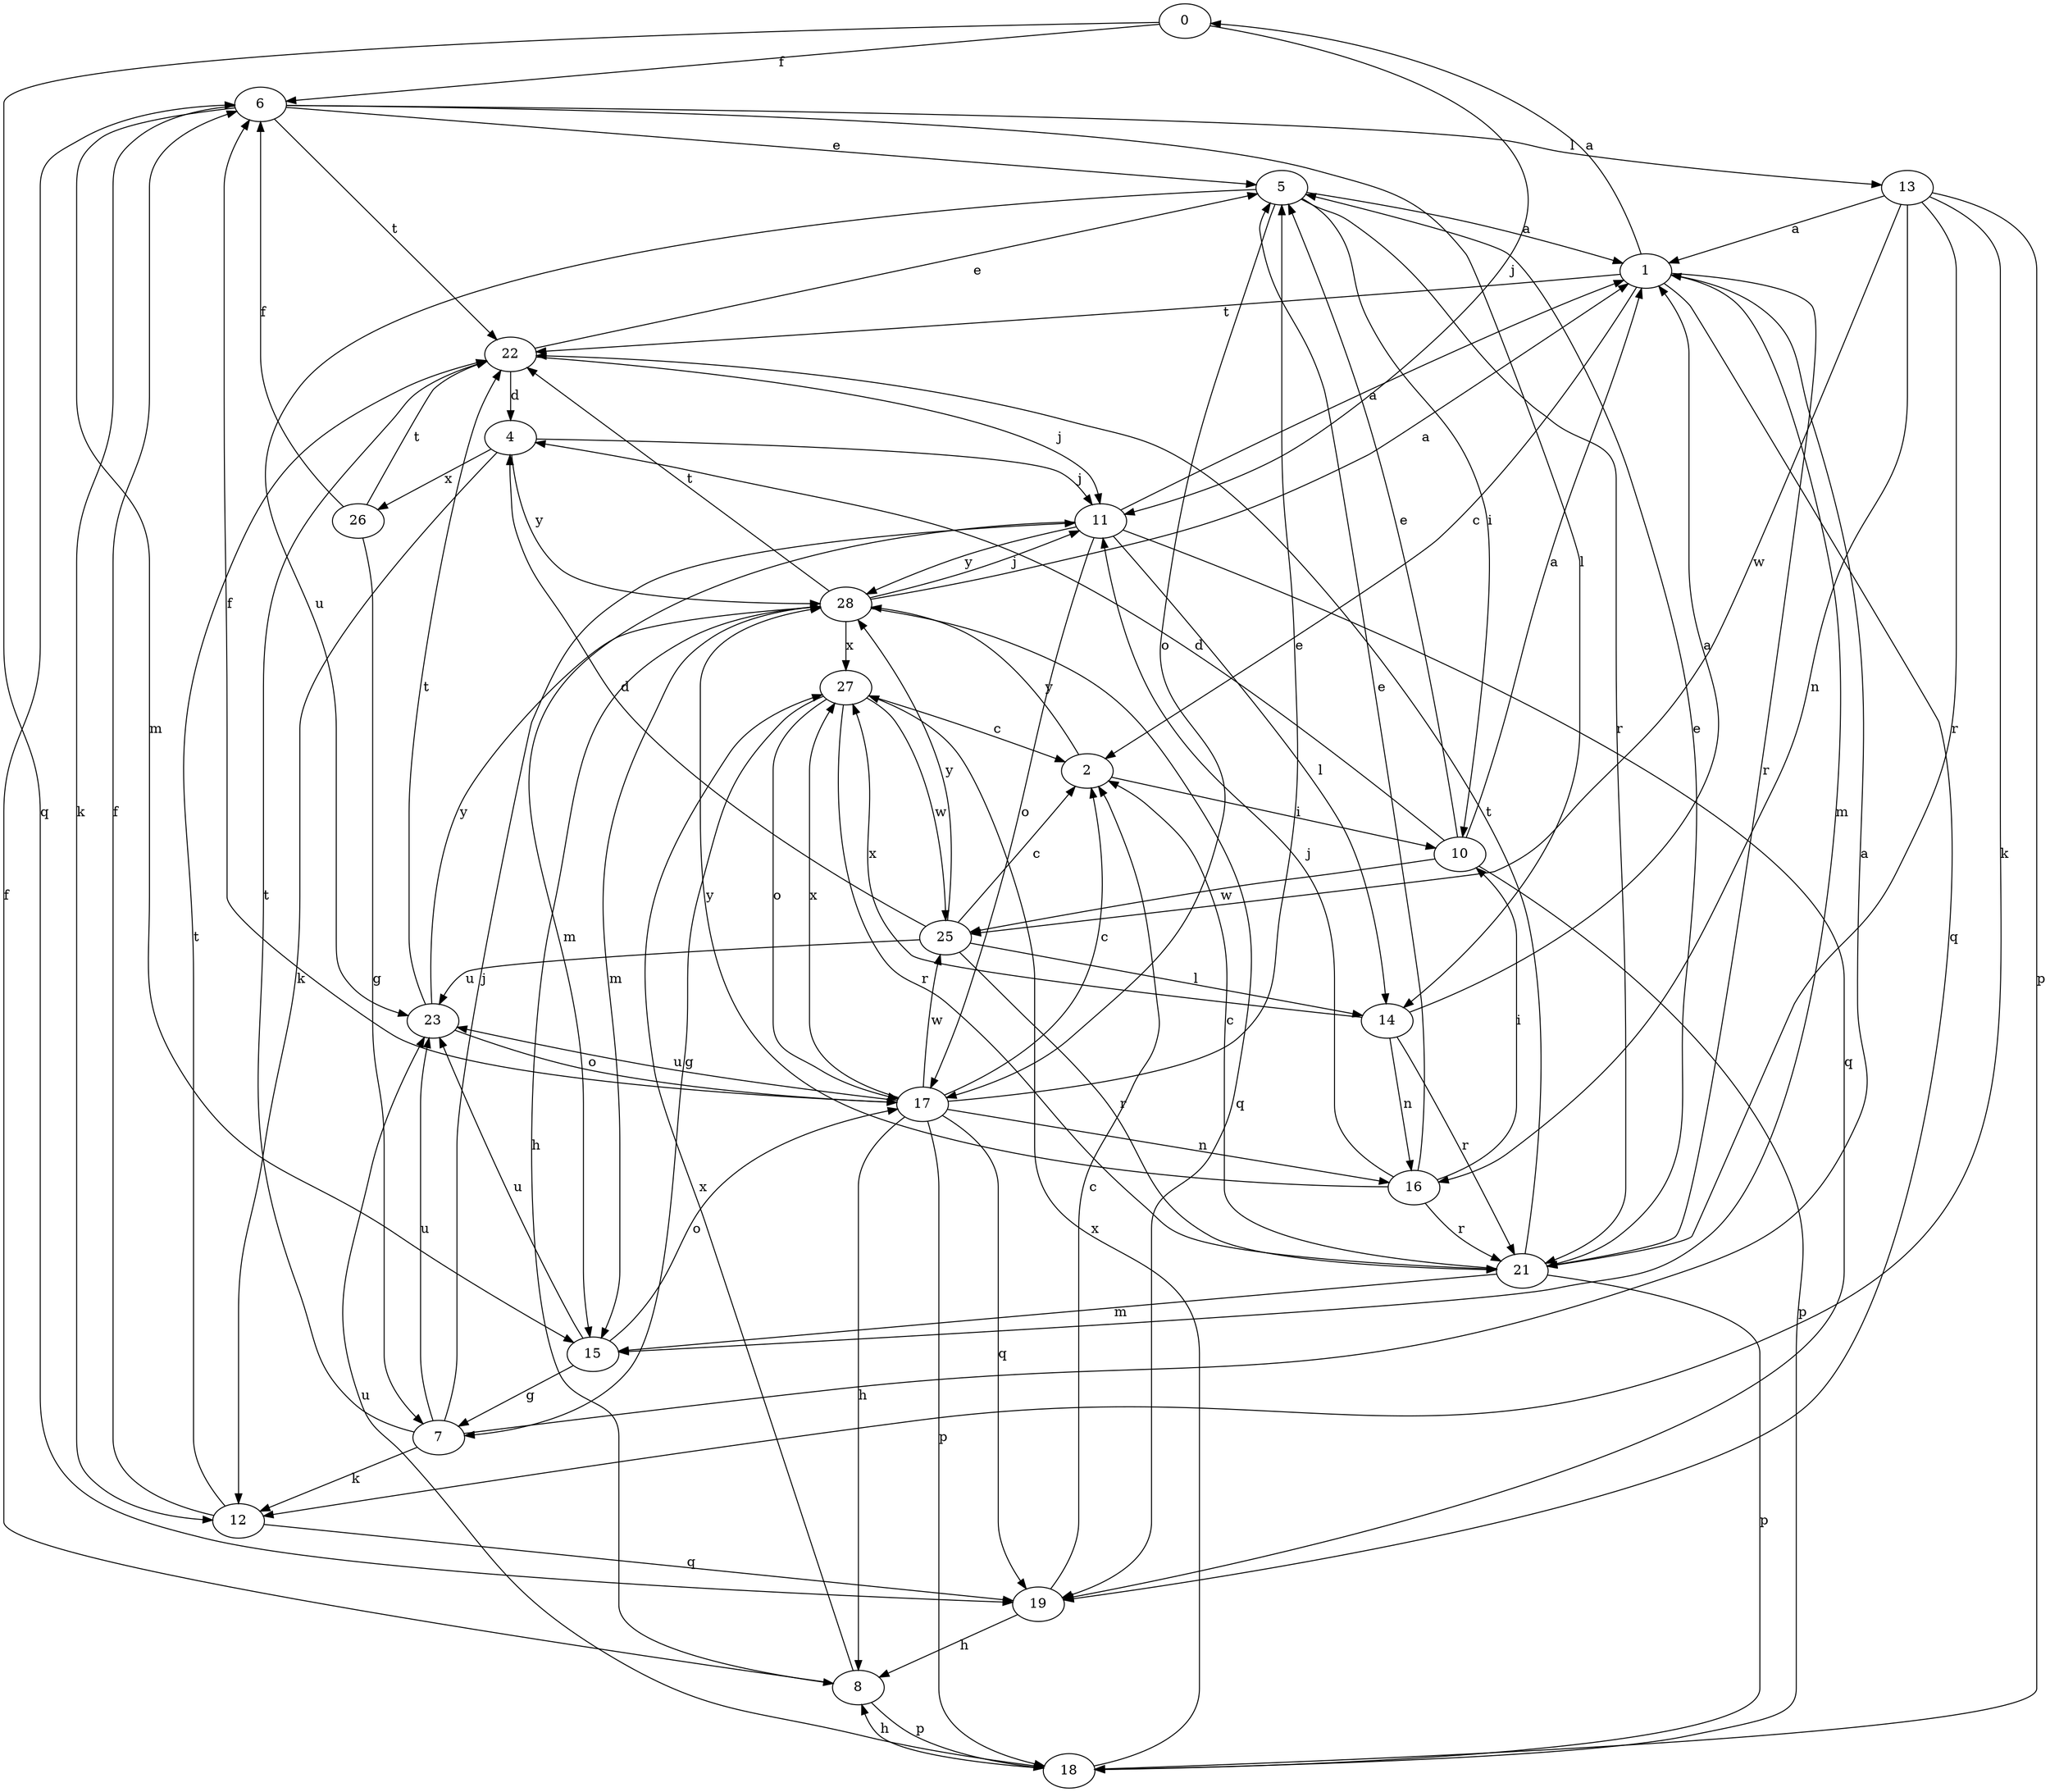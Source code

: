 strict digraph  {
0;
1;
2;
4;
5;
6;
7;
8;
10;
11;
12;
13;
14;
15;
16;
17;
18;
19;
21;
22;
23;
25;
26;
27;
28;
0 -> 6  [label=f];
0 -> 11  [label=j];
0 -> 19  [label=q];
1 -> 0  [label=a];
1 -> 2  [label=c];
1 -> 15  [label=m];
1 -> 19  [label=q];
1 -> 21  [label=r];
1 -> 22  [label=t];
2 -> 10  [label=i];
2 -> 28  [label=y];
4 -> 11  [label=j];
4 -> 12  [label=k];
4 -> 26  [label=x];
4 -> 28  [label=y];
5 -> 1  [label=a];
5 -> 10  [label=i];
5 -> 17  [label=o];
5 -> 21  [label=r];
5 -> 23  [label=u];
6 -> 5  [label=e];
6 -> 12  [label=k];
6 -> 13  [label=l];
6 -> 14  [label=l];
6 -> 15  [label=m];
6 -> 22  [label=t];
7 -> 1  [label=a];
7 -> 11  [label=j];
7 -> 12  [label=k];
7 -> 22  [label=t];
7 -> 23  [label=u];
8 -> 6  [label=f];
8 -> 18  [label=p];
8 -> 27  [label=x];
10 -> 1  [label=a];
10 -> 4  [label=d];
10 -> 5  [label=e];
10 -> 18  [label=p];
10 -> 25  [label=w];
11 -> 1  [label=a];
11 -> 14  [label=l];
11 -> 15  [label=m];
11 -> 17  [label=o];
11 -> 19  [label=q];
11 -> 28  [label=y];
12 -> 6  [label=f];
12 -> 19  [label=q];
12 -> 22  [label=t];
13 -> 1  [label=a];
13 -> 12  [label=k];
13 -> 16  [label=n];
13 -> 18  [label=p];
13 -> 21  [label=r];
13 -> 25  [label=w];
14 -> 1  [label=a];
14 -> 16  [label=n];
14 -> 21  [label=r];
14 -> 27  [label=x];
15 -> 7  [label=g];
15 -> 17  [label=o];
15 -> 23  [label=u];
16 -> 5  [label=e];
16 -> 10  [label=i];
16 -> 11  [label=j];
16 -> 21  [label=r];
16 -> 28  [label=y];
17 -> 2  [label=c];
17 -> 5  [label=e];
17 -> 6  [label=f];
17 -> 8  [label=h];
17 -> 16  [label=n];
17 -> 18  [label=p];
17 -> 19  [label=q];
17 -> 23  [label=u];
17 -> 25  [label=w];
17 -> 27  [label=x];
18 -> 8  [label=h];
18 -> 23  [label=u];
18 -> 27  [label=x];
19 -> 2  [label=c];
19 -> 8  [label=h];
21 -> 2  [label=c];
21 -> 5  [label=e];
21 -> 15  [label=m];
21 -> 18  [label=p];
21 -> 22  [label=t];
22 -> 4  [label=d];
22 -> 5  [label=e];
22 -> 11  [label=j];
23 -> 17  [label=o];
23 -> 22  [label=t];
23 -> 28  [label=y];
25 -> 2  [label=c];
25 -> 4  [label=d];
25 -> 14  [label=l];
25 -> 21  [label=r];
25 -> 23  [label=u];
25 -> 28  [label=y];
26 -> 6  [label=f];
26 -> 7  [label=g];
26 -> 22  [label=t];
27 -> 2  [label=c];
27 -> 7  [label=g];
27 -> 17  [label=o];
27 -> 21  [label=r];
27 -> 25  [label=w];
28 -> 1  [label=a];
28 -> 8  [label=h];
28 -> 11  [label=j];
28 -> 15  [label=m];
28 -> 19  [label=q];
28 -> 22  [label=t];
28 -> 27  [label=x];
}
